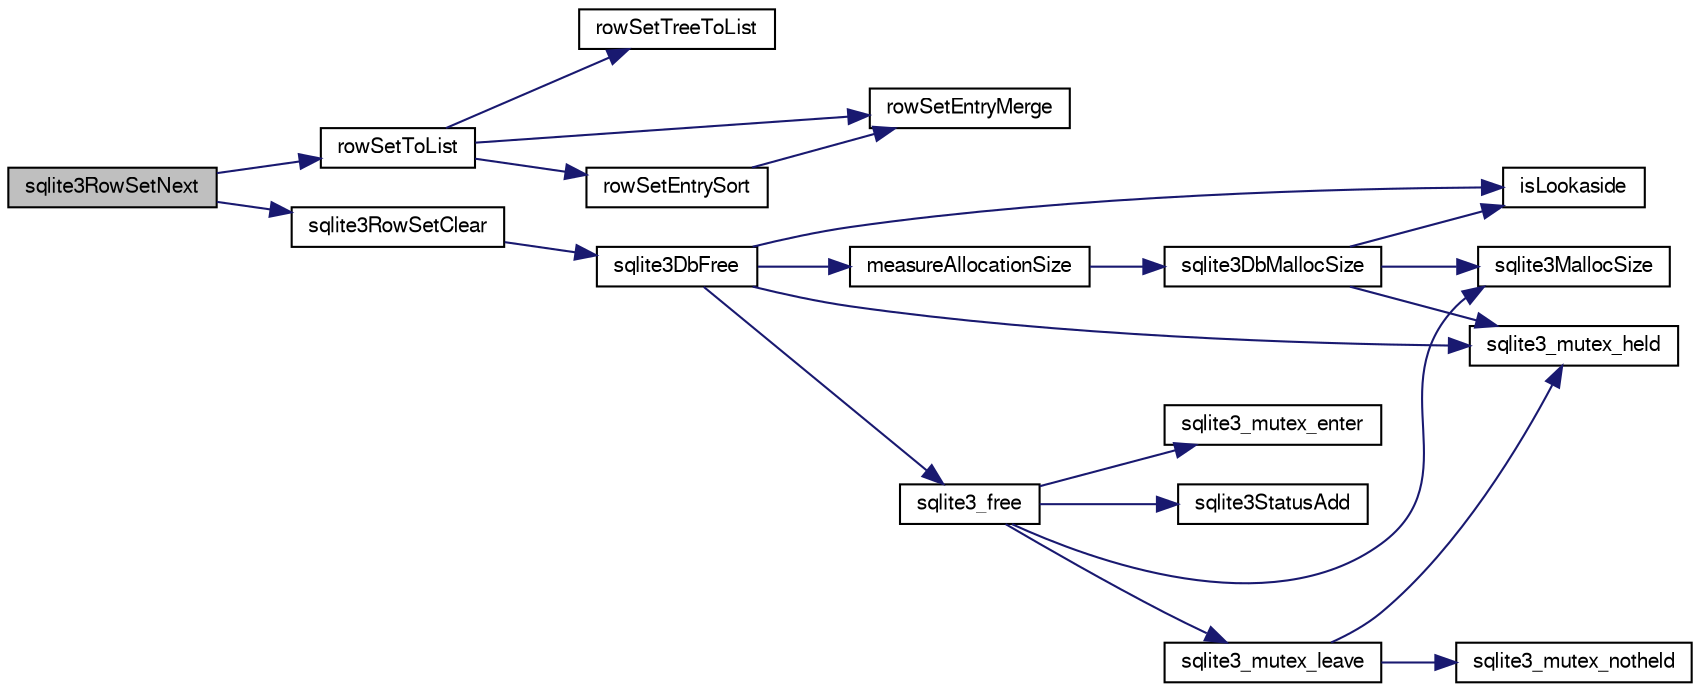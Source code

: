 digraph "sqlite3RowSetNext"
{
  edge [fontname="FreeSans",fontsize="10",labelfontname="FreeSans",labelfontsize="10"];
  node [fontname="FreeSans",fontsize="10",shape=record];
  rankdir="LR";
  Node686478 [label="sqlite3RowSetNext",height=0.2,width=0.4,color="black", fillcolor="grey75", style="filled", fontcolor="black"];
  Node686478 -> Node686479 [color="midnightblue",fontsize="10",style="solid",fontname="FreeSans"];
  Node686479 [label="rowSetToList",height=0.2,width=0.4,color="black", fillcolor="white", style="filled",URL="$sqlite3_8c.html#a0deaa1609255a6b68bea834f2804c2bd"];
  Node686479 -> Node686480 [color="midnightblue",fontsize="10",style="solid",fontname="FreeSans"];
  Node686480 [label="rowSetEntrySort",height=0.2,width=0.4,color="black", fillcolor="white", style="filled",URL="$sqlite3_8c.html#a823870013b6d8873031d0df6889658c9"];
  Node686480 -> Node686481 [color="midnightblue",fontsize="10",style="solid",fontname="FreeSans"];
  Node686481 [label="rowSetEntryMerge",height=0.2,width=0.4,color="black", fillcolor="white", style="filled",URL="$sqlite3_8c.html#a154fb709b5c28252a29eee58b0ea9e64"];
  Node686479 -> Node686482 [color="midnightblue",fontsize="10",style="solid",fontname="FreeSans"];
  Node686482 [label="rowSetTreeToList",height=0.2,width=0.4,color="black", fillcolor="white", style="filled",URL="$sqlite3_8c.html#a10ff20b05c5de1099db94712c4560698"];
  Node686479 -> Node686481 [color="midnightblue",fontsize="10",style="solid",fontname="FreeSans"];
  Node686478 -> Node686483 [color="midnightblue",fontsize="10",style="solid",fontname="FreeSans"];
  Node686483 [label="sqlite3RowSetClear",height=0.2,width=0.4,color="black", fillcolor="white", style="filled",URL="$sqlite3_8c.html#ae153de0cd969511a607e26deeca80342"];
  Node686483 -> Node686484 [color="midnightblue",fontsize="10",style="solid",fontname="FreeSans"];
  Node686484 [label="sqlite3DbFree",height=0.2,width=0.4,color="black", fillcolor="white", style="filled",URL="$sqlite3_8c.html#ac70ab821a6607b4a1b909582dc37a069"];
  Node686484 -> Node686485 [color="midnightblue",fontsize="10",style="solid",fontname="FreeSans"];
  Node686485 [label="sqlite3_mutex_held",height=0.2,width=0.4,color="black", fillcolor="white", style="filled",URL="$sqlite3_8c.html#acf77da68932b6bc163c5e68547ecc3e7"];
  Node686484 -> Node686486 [color="midnightblue",fontsize="10",style="solid",fontname="FreeSans"];
  Node686486 [label="measureAllocationSize",height=0.2,width=0.4,color="black", fillcolor="white", style="filled",URL="$sqlite3_8c.html#a45731e644a22fdb756e2b6337224217a"];
  Node686486 -> Node686487 [color="midnightblue",fontsize="10",style="solid",fontname="FreeSans"];
  Node686487 [label="sqlite3DbMallocSize",height=0.2,width=0.4,color="black", fillcolor="white", style="filled",URL="$sqlite3_8c.html#aa397e5a8a03495203a0767abf0a71f86"];
  Node686487 -> Node686488 [color="midnightblue",fontsize="10",style="solid",fontname="FreeSans"];
  Node686488 [label="sqlite3MallocSize",height=0.2,width=0.4,color="black", fillcolor="white", style="filled",URL="$sqlite3_8c.html#acf5d2a5f35270bafb050bd2def576955"];
  Node686487 -> Node686485 [color="midnightblue",fontsize="10",style="solid",fontname="FreeSans"];
  Node686487 -> Node686489 [color="midnightblue",fontsize="10",style="solid",fontname="FreeSans"];
  Node686489 [label="isLookaside",height=0.2,width=0.4,color="black", fillcolor="white", style="filled",URL="$sqlite3_8c.html#a770fa05ff9717b75e16f4d968a77b897"];
  Node686484 -> Node686489 [color="midnightblue",fontsize="10",style="solid",fontname="FreeSans"];
  Node686484 -> Node686490 [color="midnightblue",fontsize="10",style="solid",fontname="FreeSans"];
  Node686490 [label="sqlite3_free",height=0.2,width=0.4,color="black", fillcolor="white", style="filled",URL="$sqlite3_8c.html#a6552349e36a8a691af5487999ab09519"];
  Node686490 -> Node686491 [color="midnightblue",fontsize="10",style="solid",fontname="FreeSans"];
  Node686491 [label="sqlite3_mutex_enter",height=0.2,width=0.4,color="black", fillcolor="white", style="filled",URL="$sqlite3_8c.html#a1c12cde690bd89f104de5cbad12a6bf5"];
  Node686490 -> Node686492 [color="midnightblue",fontsize="10",style="solid",fontname="FreeSans"];
  Node686492 [label="sqlite3StatusAdd",height=0.2,width=0.4,color="black", fillcolor="white", style="filled",URL="$sqlite3_8c.html#afa029f93586aeab4cc85360905dae9cd"];
  Node686490 -> Node686488 [color="midnightblue",fontsize="10",style="solid",fontname="FreeSans"];
  Node686490 -> Node686493 [color="midnightblue",fontsize="10",style="solid",fontname="FreeSans"];
  Node686493 [label="sqlite3_mutex_leave",height=0.2,width=0.4,color="black", fillcolor="white", style="filled",URL="$sqlite3_8c.html#a5838d235601dbd3c1fa993555c6bcc93"];
  Node686493 -> Node686485 [color="midnightblue",fontsize="10",style="solid",fontname="FreeSans"];
  Node686493 -> Node686494 [color="midnightblue",fontsize="10",style="solid",fontname="FreeSans"];
  Node686494 [label="sqlite3_mutex_notheld",height=0.2,width=0.4,color="black", fillcolor="white", style="filled",URL="$sqlite3_8c.html#a83967c837c1c000d3b5adcfaa688f5dc"];
}
